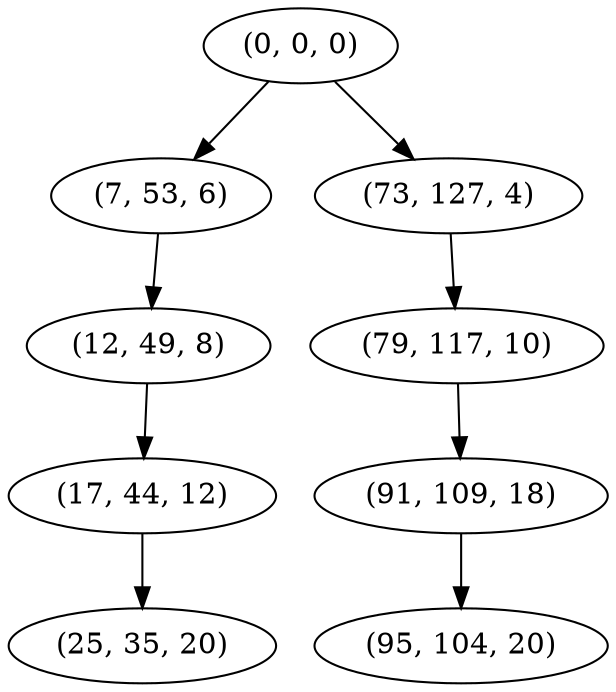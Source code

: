 digraph tree {
    "(0, 0, 0)";
    "(7, 53, 6)";
    "(12, 49, 8)";
    "(17, 44, 12)";
    "(25, 35, 20)";
    "(73, 127, 4)";
    "(79, 117, 10)";
    "(91, 109, 18)";
    "(95, 104, 20)";
    "(0, 0, 0)" -> "(7, 53, 6)";
    "(0, 0, 0)" -> "(73, 127, 4)";
    "(7, 53, 6)" -> "(12, 49, 8)";
    "(12, 49, 8)" -> "(17, 44, 12)";
    "(17, 44, 12)" -> "(25, 35, 20)";
    "(73, 127, 4)" -> "(79, 117, 10)";
    "(79, 117, 10)" -> "(91, 109, 18)";
    "(91, 109, 18)" -> "(95, 104, 20)";
}
